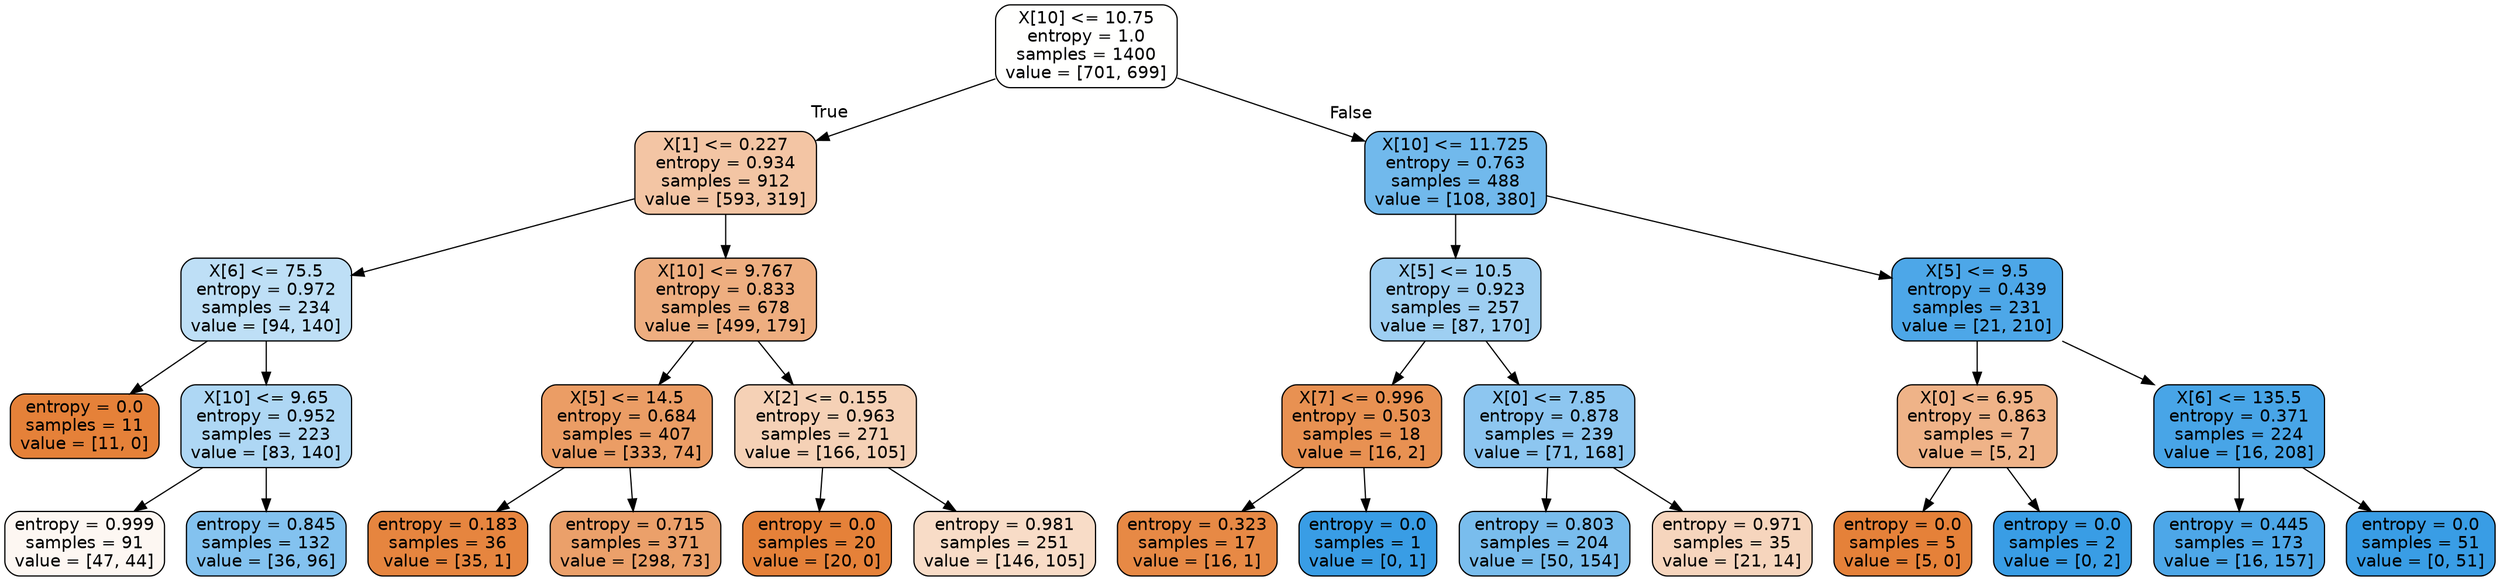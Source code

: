 digraph Tree {
node [shape=box, style="filled, rounded", color="black", fontname="helvetica"] ;
edge [fontname="helvetica"] ;
0 [label="X[10] <= 10.75\nentropy = 1.0\nsamples = 1400\nvalue = [701, 699]", fillcolor="#fffffe"] ;
1 [label="X[1] <= 0.227\nentropy = 0.934\nsamples = 912\nvalue = [593, 319]", fillcolor="#f3c5a4"] ;
0 -> 1 [labeldistance=2.5, labelangle=45, headlabel="True"] ;
2 [label="X[6] <= 75.5\nentropy = 0.972\nsamples = 234\nvalue = [94, 140]", fillcolor="#bedff6"] ;
1 -> 2 ;
3 [label="entropy = 0.0\nsamples = 11\nvalue = [11, 0]", fillcolor="#e58139"] ;
2 -> 3 ;
4 [label="X[10] <= 9.65\nentropy = 0.952\nsamples = 223\nvalue = [83, 140]", fillcolor="#aed7f4"] ;
2 -> 4 ;
5 [label="entropy = 0.999\nsamples = 91\nvalue = [47, 44]", fillcolor="#fdf7f2"] ;
4 -> 5 ;
6 [label="entropy = 0.845\nsamples = 132\nvalue = [36, 96]", fillcolor="#83c2ef"] ;
4 -> 6 ;
7 [label="X[10] <= 9.767\nentropy = 0.833\nsamples = 678\nvalue = [499, 179]", fillcolor="#eeae80"] ;
1 -> 7 ;
8 [label="X[5] <= 14.5\nentropy = 0.684\nsamples = 407\nvalue = [333, 74]", fillcolor="#eb9d65"] ;
7 -> 8 ;
9 [label="entropy = 0.183\nsamples = 36\nvalue = [35, 1]", fillcolor="#e6853f"] ;
8 -> 9 ;
10 [label="entropy = 0.715\nsamples = 371\nvalue = [298, 73]", fillcolor="#eba06a"] ;
8 -> 10 ;
11 [label="X[2] <= 0.155\nentropy = 0.963\nsamples = 271\nvalue = [166, 105]", fillcolor="#f5d1b6"] ;
7 -> 11 ;
12 [label="entropy = 0.0\nsamples = 20\nvalue = [20, 0]", fillcolor="#e58139"] ;
11 -> 12 ;
13 [label="entropy = 0.981\nsamples = 251\nvalue = [146, 105]", fillcolor="#f8dcc7"] ;
11 -> 13 ;
14 [label="X[10] <= 11.725\nentropy = 0.763\nsamples = 488\nvalue = [108, 380]", fillcolor="#71b9ec"] ;
0 -> 14 [labeldistance=2.5, labelangle=-45, headlabel="False"] ;
15 [label="X[5] <= 10.5\nentropy = 0.923\nsamples = 257\nvalue = [87, 170]", fillcolor="#9ecff2"] ;
14 -> 15 ;
16 [label="X[7] <= 0.996\nentropy = 0.503\nsamples = 18\nvalue = [16, 2]", fillcolor="#e89152"] ;
15 -> 16 ;
17 [label="entropy = 0.323\nsamples = 17\nvalue = [16, 1]", fillcolor="#e78945"] ;
16 -> 17 ;
18 [label="entropy = 0.0\nsamples = 1\nvalue = [0, 1]", fillcolor="#399de5"] ;
16 -> 18 ;
19 [label="X[0] <= 7.85\nentropy = 0.878\nsamples = 239\nvalue = [71, 168]", fillcolor="#8dc6f0"] ;
15 -> 19 ;
20 [label="entropy = 0.803\nsamples = 204\nvalue = [50, 154]", fillcolor="#79bded"] ;
19 -> 20 ;
21 [label="entropy = 0.971\nsamples = 35\nvalue = [21, 14]", fillcolor="#f6d5bd"] ;
19 -> 21 ;
22 [label="X[5] <= 9.5\nentropy = 0.439\nsamples = 231\nvalue = [21, 210]", fillcolor="#4da7e8"] ;
14 -> 22 ;
23 [label="X[0] <= 6.95\nentropy = 0.863\nsamples = 7\nvalue = [5, 2]", fillcolor="#efb388"] ;
22 -> 23 ;
24 [label="entropy = 0.0\nsamples = 5\nvalue = [5, 0]", fillcolor="#e58139"] ;
23 -> 24 ;
25 [label="entropy = 0.0\nsamples = 2\nvalue = [0, 2]", fillcolor="#399de5"] ;
23 -> 25 ;
26 [label="X[6] <= 135.5\nentropy = 0.371\nsamples = 224\nvalue = [16, 208]", fillcolor="#48a5e7"] ;
22 -> 26 ;
27 [label="entropy = 0.445\nsamples = 173\nvalue = [16, 157]", fillcolor="#4da7e8"] ;
26 -> 27 ;
28 [label="entropy = 0.0\nsamples = 51\nvalue = [0, 51]", fillcolor="#399de5"] ;
26 -> 28 ;
}
